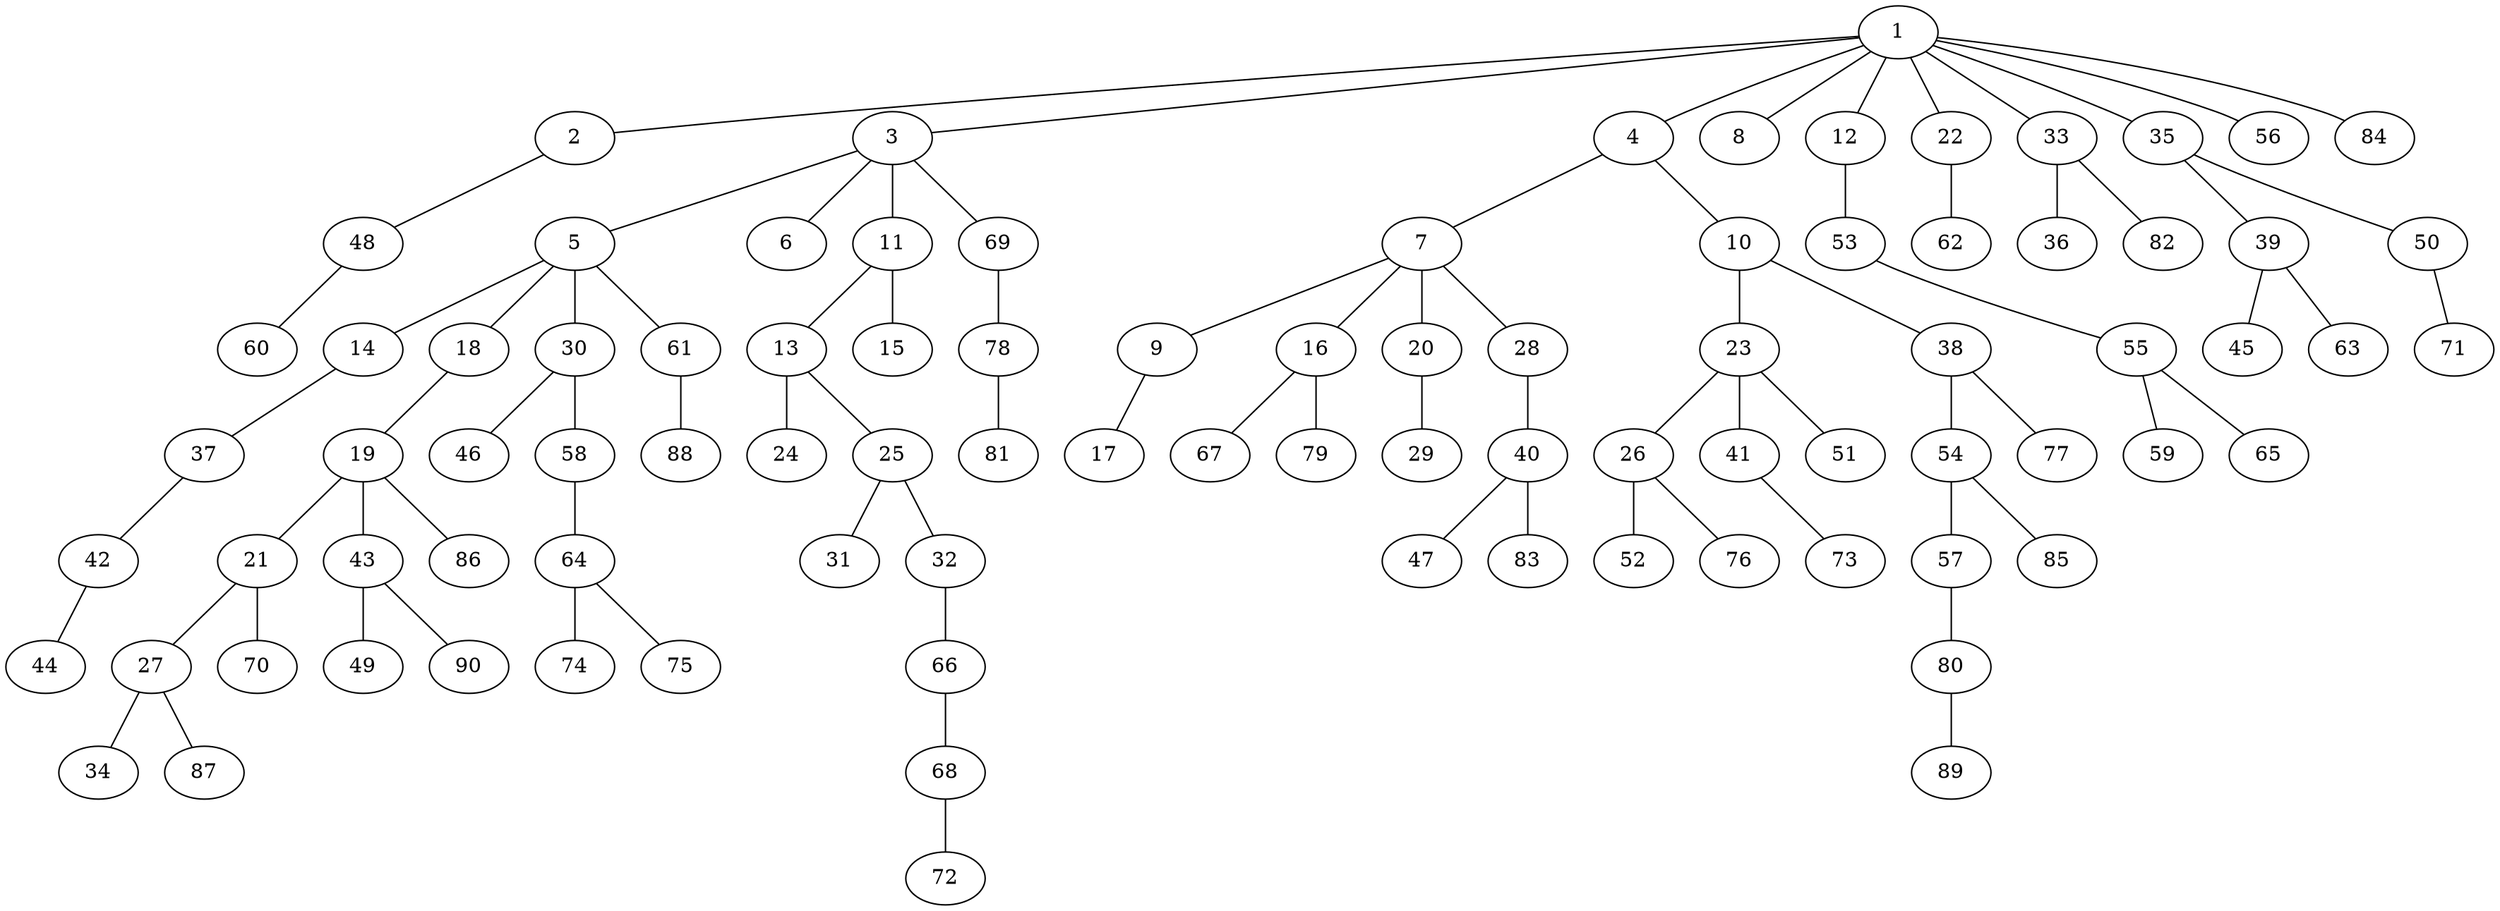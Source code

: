 graph graphname {1--2
1--3
1--4
1--8
1--12
1--22
1--33
1--35
1--56
1--84
2--48
3--5
3--6
3--11
3--69
4--7
4--10
5--14
5--18
5--30
5--61
7--9
7--16
7--20
7--28
9--17
10--23
10--38
11--13
11--15
12--53
13--24
13--25
14--37
16--67
16--79
18--19
19--21
19--43
19--86
20--29
21--27
21--70
22--62
23--26
23--41
23--51
25--31
25--32
26--52
26--76
27--34
27--87
28--40
30--46
30--58
32--66
33--36
33--82
35--39
35--50
37--42
38--54
38--77
39--45
39--63
40--47
40--83
41--73
42--44
43--49
43--90
48--60
50--71
53--55
54--57
54--85
55--59
55--65
57--80
58--64
61--88
64--74
64--75
66--68
68--72
69--78
78--81
80--89
}